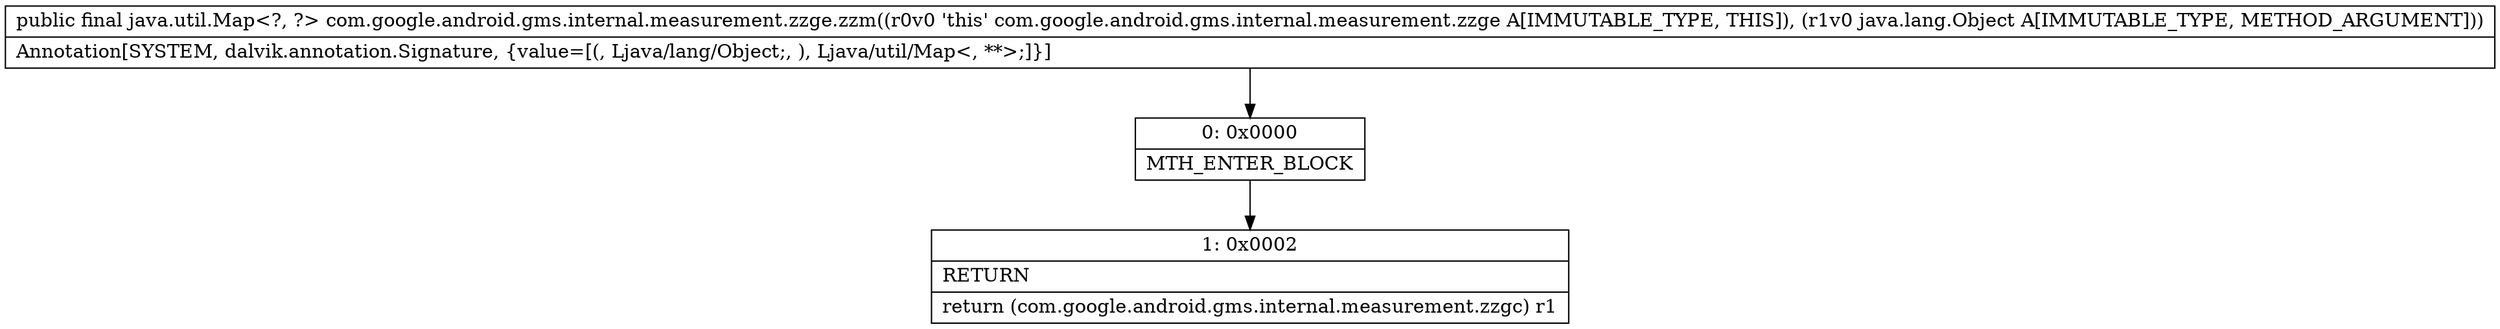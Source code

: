 digraph "CFG forcom.google.android.gms.internal.measurement.zzge.zzm(Ljava\/lang\/Object;)Ljava\/util\/Map;" {
Node_0 [shape=record,label="{0\:\ 0x0000|MTH_ENTER_BLOCK\l}"];
Node_1 [shape=record,label="{1\:\ 0x0002|RETURN\l|return (com.google.android.gms.internal.measurement.zzgc) r1\l}"];
MethodNode[shape=record,label="{public final java.util.Map\<?, ?\> com.google.android.gms.internal.measurement.zzge.zzm((r0v0 'this' com.google.android.gms.internal.measurement.zzge A[IMMUTABLE_TYPE, THIS]), (r1v0 java.lang.Object A[IMMUTABLE_TYPE, METHOD_ARGUMENT]))  | Annotation[SYSTEM, dalvik.annotation.Signature, \{value=[(, Ljava\/lang\/Object;, ), Ljava\/util\/Map\<, **\>;]\}]\l}"];
MethodNode -> Node_0;
Node_0 -> Node_1;
}

